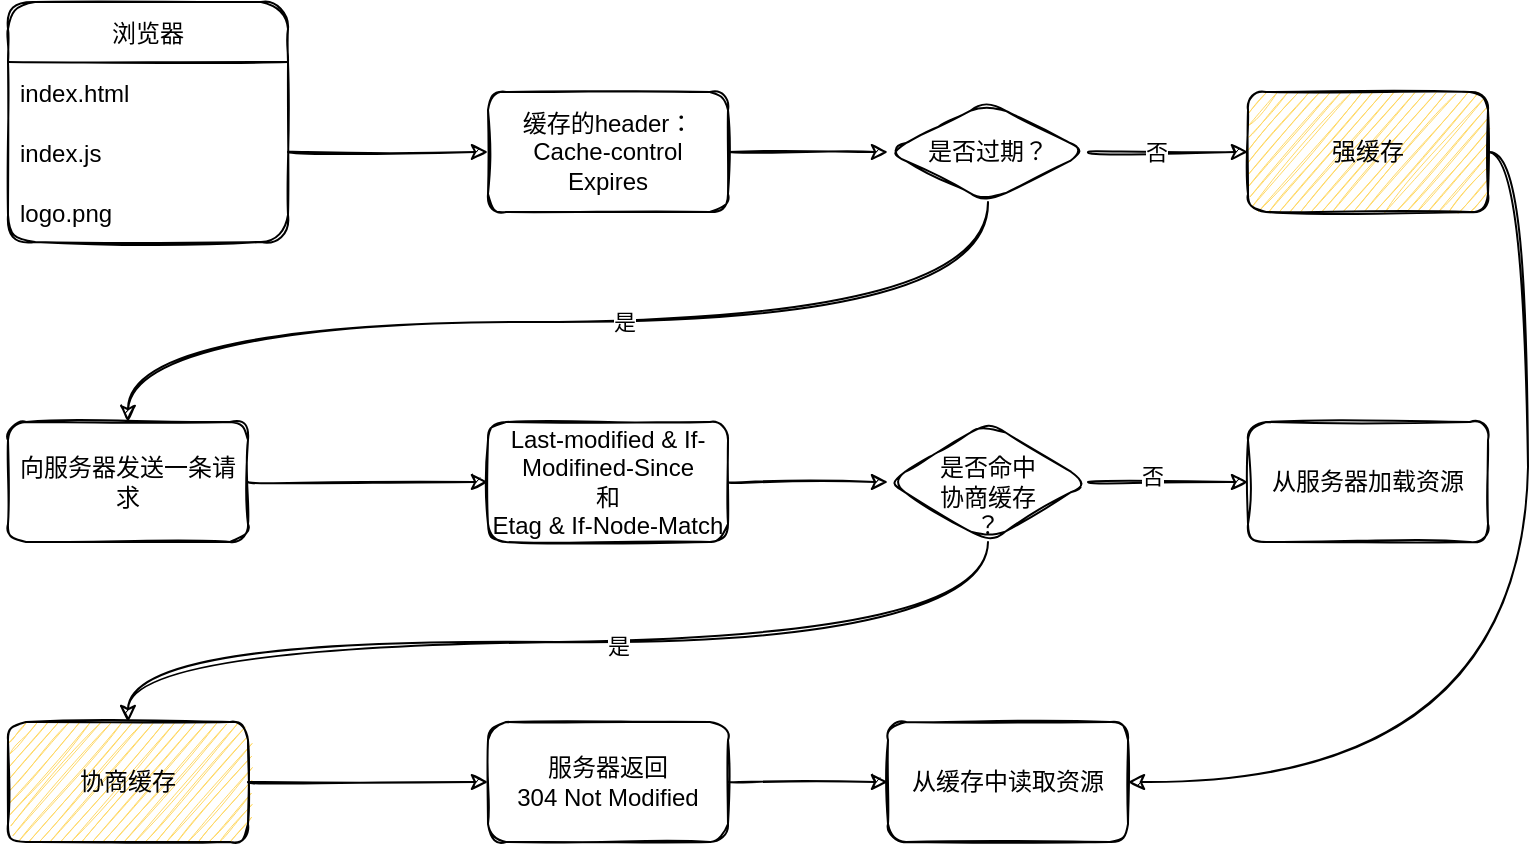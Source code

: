 <mxfile version="17.1.2" type="github">
  <diagram id="AmZialZyANjmyCP8ffRc" name="Page-1">
    <mxGraphModel dx="1422" dy="772" grid="1" gridSize="10" guides="1" tooltips="1" connect="1" arrows="1" fold="1" page="1" pageScale="1" pageWidth="827" pageHeight="1169" math="0" shadow="0">
      <root>
        <mxCell id="0" />
        <mxCell id="1" parent="0" />
        <mxCell id="1wdz4qLCSWMGYCyTmAJu-72" value="" style="group;shadow=0;sketch=0;rounded=0;" parent="1" vertex="1" connectable="0">
          <mxGeometry x="50" y="30" width="740" height="420" as="geometry" />
        </mxCell>
        <mxCell id="1wdz4qLCSWMGYCyTmAJu-43" value="浏览器" style="swimlane;fontStyle=0;childLayout=stackLayout;horizontal=1;startSize=30;horizontalStack=0;resizeParent=1;resizeParentMax=0;resizeLast=0;collapsible=1;marginBottom=0;gradientColor=none;swimlaneFillColor=default;shadow=0;swimlaneLine=1;sketch=1;rounded=1;glass=0;" parent="1wdz4qLCSWMGYCyTmAJu-72" vertex="1">
          <mxGeometry width="140" height="120" as="geometry">
            <mxRectangle x="40" y="40" width="70" height="30" as="alternateBounds" />
          </mxGeometry>
        </mxCell>
        <mxCell id="1wdz4qLCSWMGYCyTmAJu-44" value="index.html" style="text;strokeColor=none;fillColor=none;align=left;verticalAlign=middle;spacingLeft=4;spacingRight=4;overflow=hidden;points=[[0,0.5],[1,0.5]];portConstraint=eastwest;rotatable=0;shadow=1;swimlaneLine=1;sketch=1;rounded=1;" parent="1wdz4qLCSWMGYCyTmAJu-43" vertex="1">
          <mxGeometry y="30" width="140" height="30" as="geometry" />
        </mxCell>
        <mxCell id="1wdz4qLCSWMGYCyTmAJu-45" value="index.js" style="text;strokeColor=none;fillColor=none;align=left;verticalAlign=middle;spacingLeft=4;spacingRight=4;overflow=hidden;points=[[0,0.5],[1,0.5]];portConstraint=eastwest;rotatable=0;shadow=1;swimlaneLine=1;sketch=1;rounded=1;" parent="1wdz4qLCSWMGYCyTmAJu-43" vertex="1">
          <mxGeometry y="60" width="140" height="30" as="geometry" />
        </mxCell>
        <mxCell id="1wdz4qLCSWMGYCyTmAJu-46" value="logo.png" style="text;strokeColor=none;fillColor=none;align=left;verticalAlign=middle;spacingLeft=4;spacingRight=4;overflow=hidden;points=[[0,0.5],[1,0.5]];portConstraint=eastwest;rotatable=0;shadow=1;swimlaneLine=1;sketch=1;rounded=1;" parent="1wdz4qLCSWMGYCyTmAJu-43" vertex="1">
          <mxGeometry y="90" width="140" height="30" as="geometry" />
        </mxCell>
        <mxCell id="1wdz4qLCSWMGYCyTmAJu-47" style="edgeStyle=orthogonalEdgeStyle;rounded=1;orthogonalLoop=1;jettySize=auto;html=1;exitX=1;exitY=0.5;exitDx=0;exitDy=0;shadow=0;swimlaneLine=1;sketch=1;curved=1;" parent="1wdz4qLCSWMGYCyTmAJu-72" source="1wdz4qLCSWMGYCyTmAJu-48" edge="1">
          <mxGeometry relative="1" as="geometry">
            <mxPoint x="440" y="75" as="targetPoint" />
          </mxGeometry>
        </mxCell>
        <mxCell id="1wdz4qLCSWMGYCyTmAJu-48" value="缓存的header：&lt;br&gt;Cache-control&lt;br&gt;Expires" style="rounded=1;whiteSpace=wrap;html=1;gradientColor=none;shadow=0;swimlaneLine=1;sketch=1;" parent="1wdz4qLCSWMGYCyTmAJu-72" vertex="1">
          <mxGeometry x="240" y="45" width="120" height="60" as="geometry" />
        </mxCell>
        <mxCell id="1wdz4qLCSWMGYCyTmAJu-49" style="edgeStyle=orthogonalEdgeStyle;rounded=1;orthogonalLoop=1;jettySize=auto;html=1;exitX=1;exitY=0.5;exitDx=0;exitDy=0;entryX=0;entryY=0.5;entryDx=0;entryDy=0;shadow=0;swimlaneLine=1;sketch=1;curved=1;" parent="1wdz4qLCSWMGYCyTmAJu-72" source="1wdz4qLCSWMGYCyTmAJu-45" target="1wdz4qLCSWMGYCyTmAJu-48" edge="1">
          <mxGeometry relative="1" as="geometry" />
        </mxCell>
        <mxCell id="1wdz4qLCSWMGYCyTmAJu-54" value="是否过期？" style="rhombus;whiteSpace=wrap;html=1;gradientColor=none;shadow=0;swimlaneLine=1;sketch=1;rounded=1;" parent="1wdz4qLCSWMGYCyTmAJu-72" vertex="1">
          <mxGeometry x="440" y="50" width="100" height="50" as="geometry" />
        </mxCell>
        <mxCell id="1wdz4qLCSWMGYCyTmAJu-56" value="强缓存" style="rounded=1;whiteSpace=wrap;html=1;gradientColor=none;shadow=0;swimlaneLine=1;labelBackgroundColor=none;fillStyle=hachure;fillColor=#FFD966;sketch=1;" parent="1wdz4qLCSWMGYCyTmAJu-72" vertex="1">
          <mxGeometry x="620" y="45" width="120" height="60" as="geometry" />
        </mxCell>
        <mxCell id="1wdz4qLCSWMGYCyTmAJu-50" style="edgeStyle=orthogonalEdgeStyle;rounded=1;orthogonalLoop=1;jettySize=auto;html=1;exitX=1;exitY=0.5;exitDx=0;exitDy=0;entryX=0;entryY=0.5;entryDx=0;entryDy=0;shadow=0;sketch=1;curved=1;" parent="1wdz4qLCSWMGYCyTmAJu-72" source="1wdz4qLCSWMGYCyTmAJu-54" target="1wdz4qLCSWMGYCyTmAJu-56" edge="1">
          <mxGeometry relative="1" as="geometry" />
        </mxCell>
        <mxCell id="1wdz4qLCSWMGYCyTmAJu-51" value="否" style="edgeLabel;html=1;align=center;verticalAlign=middle;resizable=0;points=[];sketch=1;rounded=1;" parent="1wdz4qLCSWMGYCyTmAJu-50" vertex="1" connectable="0">
          <mxGeometry x="-0.159" relative="1" as="geometry">
            <mxPoint as="offset" />
          </mxGeometry>
        </mxCell>
        <mxCell id="1wdz4qLCSWMGYCyTmAJu-58" value="向服务器发送一条请求" style="whiteSpace=wrap;html=1;gradientColor=none;shadow=0;sketch=1;rounded=1;" parent="1wdz4qLCSWMGYCyTmAJu-72" vertex="1">
          <mxGeometry y="210" width="120" height="60" as="geometry" />
        </mxCell>
        <mxCell id="1wdz4qLCSWMGYCyTmAJu-52" value="" style="edgeStyle=orthogonalEdgeStyle;rounded=1;orthogonalLoop=1;jettySize=auto;html=1;shadow=0;sketch=1;curved=1;" parent="1wdz4qLCSWMGYCyTmAJu-72" source="1wdz4qLCSWMGYCyTmAJu-54" target="1wdz4qLCSWMGYCyTmAJu-58" edge="1">
          <mxGeometry relative="1" as="geometry">
            <Array as="points">
              <mxPoint x="490" y="160" />
              <mxPoint x="60" y="160" />
            </Array>
          </mxGeometry>
        </mxCell>
        <mxCell id="1wdz4qLCSWMGYCyTmAJu-53" value="是" style="edgeLabel;html=1;align=center;verticalAlign=middle;resizable=0;points=[];sketch=1;rounded=1;" parent="1wdz4qLCSWMGYCyTmAJu-52" vertex="1" connectable="0">
          <mxGeometry x="-0.101" relative="1" as="geometry">
            <mxPoint as="offset" />
          </mxGeometry>
        </mxCell>
        <mxCell id="1wdz4qLCSWMGYCyTmAJu-60" value="Last-modified &amp;amp; If-Modifined-Since&lt;br&gt;和&lt;br&gt;Etag &amp;amp; If-Node-Match" style="whiteSpace=wrap;html=1;gradientColor=none;shadow=0;sketch=1;rounded=1;" parent="1wdz4qLCSWMGYCyTmAJu-72" vertex="1">
          <mxGeometry x="240" y="210" width="120" height="60" as="geometry" />
        </mxCell>
        <mxCell id="1wdz4qLCSWMGYCyTmAJu-57" value="" style="edgeStyle=orthogonalEdgeStyle;rounded=1;orthogonalLoop=1;jettySize=auto;html=1;shadow=0;sketch=1;curved=1;" parent="1wdz4qLCSWMGYCyTmAJu-72" source="1wdz4qLCSWMGYCyTmAJu-58" target="1wdz4qLCSWMGYCyTmAJu-60" edge="1">
          <mxGeometry relative="1" as="geometry" />
        </mxCell>
        <mxCell id="1wdz4qLCSWMGYCyTmAJu-65" value="&lt;br&gt;是否命中&lt;br&gt;协商缓存&lt;br&gt;？" style="rhombus;whiteSpace=wrap;html=1;gradientColor=none;shadow=0;sketch=1;rounded=1;" parent="1wdz4qLCSWMGYCyTmAJu-72" vertex="1">
          <mxGeometry x="440" y="210" width="100" height="60" as="geometry" />
        </mxCell>
        <mxCell id="1wdz4qLCSWMGYCyTmAJu-59" value="" style="edgeStyle=orthogonalEdgeStyle;rounded=1;orthogonalLoop=1;jettySize=auto;html=1;shadow=0;sketch=1;curved=1;" parent="1wdz4qLCSWMGYCyTmAJu-72" source="1wdz4qLCSWMGYCyTmAJu-60" target="1wdz4qLCSWMGYCyTmAJu-65" edge="1">
          <mxGeometry relative="1" as="geometry" />
        </mxCell>
        <mxCell id="1wdz4qLCSWMGYCyTmAJu-66" value="从服务器加载资源" style="whiteSpace=wrap;html=1;gradientColor=none;shadow=0;sketch=1;rounded=1;" parent="1wdz4qLCSWMGYCyTmAJu-72" vertex="1">
          <mxGeometry x="620" y="210" width="120" height="60" as="geometry" />
        </mxCell>
        <mxCell id="1wdz4qLCSWMGYCyTmAJu-61" value="" style="edgeStyle=orthogonalEdgeStyle;rounded=1;orthogonalLoop=1;jettySize=auto;html=1;shadow=0;sketch=1;curved=1;" parent="1wdz4qLCSWMGYCyTmAJu-72" source="1wdz4qLCSWMGYCyTmAJu-65" target="1wdz4qLCSWMGYCyTmAJu-66" edge="1">
          <mxGeometry relative="1" as="geometry" />
        </mxCell>
        <mxCell id="1wdz4qLCSWMGYCyTmAJu-62" value="否" style="edgeLabel;html=1;align=center;verticalAlign=middle;resizable=0;points=[];sketch=1;rounded=1;" parent="1wdz4qLCSWMGYCyTmAJu-61" vertex="1" connectable="0">
          <mxGeometry x="-0.196" y="3" relative="1" as="geometry">
            <mxPoint as="offset" />
          </mxGeometry>
        </mxCell>
        <mxCell id="1wdz4qLCSWMGYCyTmAJu-68" value="协商缓存" style="whiteSpace=wrap;html=1;gradientColor=none;shadow=0;fillStyle=hachure;fillColor=#FFD966;sketch=1;rounded=1;" parent="1wdz4qLCSWMGYCyTmAJu-72" vertex="1">
          <mxGeometry y="360" width="120" height="60" as="geometry" />
        </mxCell>
        <mxCell id="1wdz4qLCSWMGYCyTmAJu-63" value="" style="edgeStyle=orthogonalEdgeStyle;rounded=1;orthogonalLoop=1;jettySize=auto;html=1;shadow=0;sketch=1;curved=1;" parent="1wdz4qLCSWMGYCyTmAJu-72" source="1wdz4qLCSWMGYCyTmAJu-65" target="1wdz4qLCSWMGYCyTmAJu-68" edge="1">
          <mxGeometry relative="1" as="geometry">
            <Array as="points">
              <mxPoint x="490" y="320" />
              <mxPoint x="60" y="320" />
            </Array>
          </mxGeometry>
        </mxCell>
        <mxCell id="1wdz4qLCSWMGYCyTmAJu-64" value="是" style="edgeLabel;html=1;align=center;verticalAlign=middle;resizable=0;points=[];sketch=1;rounded=1;" parent="1wdz4qLCSWMGYCyTmAJu-63" vertex="1" connectable="0">
          <mxGeometry x="-0.096" y="2" relative="1" as="geometry">
            <mxPoint as="offset" />
          </mxGeometry>
        </mxCell>
        <mxCell id="1wdz4qLCSWMGYCyTmAJu-70" value="服务器返回&lt;br&gt;304 Not Modified" style="whiteSpace=wrap;html=1;gradientColor=none;shadow=0;sketch=1;rounded=1;" parent="1wdz4qLCSWMGYCyTmAJu-72" vertex="1">
          <mxGeometry x="240" y="360" width="120" height="60" as="geometry" />
        </mxCell>
        <mxCell id="1wdz4qLCSWMGYCyTmAJu-67" value="" style="edgeStyle=orthogonalEdgeStyle;rounded=1;orthogonalLoop=1;jettySize=auto;html=1;shadow=0;sketch=1;curved=1;" parent="1wdz4qLCSWMGYCyTmAJu-72" source="1wdz4qLCSWMGYCyTmAJu-68" target="1wdz4qLCSWMGYCyTmAJu-70" edge="1">
          <mxGeometry relative="1" as="geometry" />
        </mxCell>
        <mxCell id="1wdz4qLCSWMGYCyTmAJu-71" value="从缓存中读取资源" style="whiteSpace=wrap;html=1;gradientColor=none;shadow=0;sketch=1;rounded=1;" parent="1wdz4qLCSWMGYCyTmAJu-72" vertex="1">
          <mxGeometry x="440" y="360" width="120" height="60" as="geometry" />
        </mxCell>
        <mxCell id="1wdz4qLCSWMGYCyTmAJu-55" style="edgeStyle=orthogonalEdgeStyle;rounded=1;orthogonalLoop=1;jettySize=auto;html=1;exitX=1;exitY=0.5;exitDx=0;exitDy=0;entryX=1;entryY=0.5;entryDx=0;entryDy=0;shadow=0;sketch=1;curved=1;" parent="1wdz4qLCSWMGYCyTmAJu-72" source="1wdz4qLCSWMGYCyTmAJu-56" target="1wdz4qLCSWMGYCyTmAJu-71" edge="1">
          <mxGeometry relative="1" as="geometry" />
        </mxCell>
        <mxCell id="1wdz4qLCSWMGYCyTmAJu-69" value="" style="edgeStyle=orthogonalEdgeStyle;rounded=1;orthogonalLoop=1;jettySize=auto;html=1;shadow=0;sketch=1;curved=1;" parent="1wdz4qLCSWMGYCyTmAJu-72" source="1wdz4qLCSWMGYCyTmAJu-70" target="1wdz4qLCSWMGYCyTmAJu-71" edge="1">
          <mxGeometry relative="1" as="geometry" />
        </mxCell>
      </root>
    </mxGraphModel>
  </diagram>
</mxfile>
